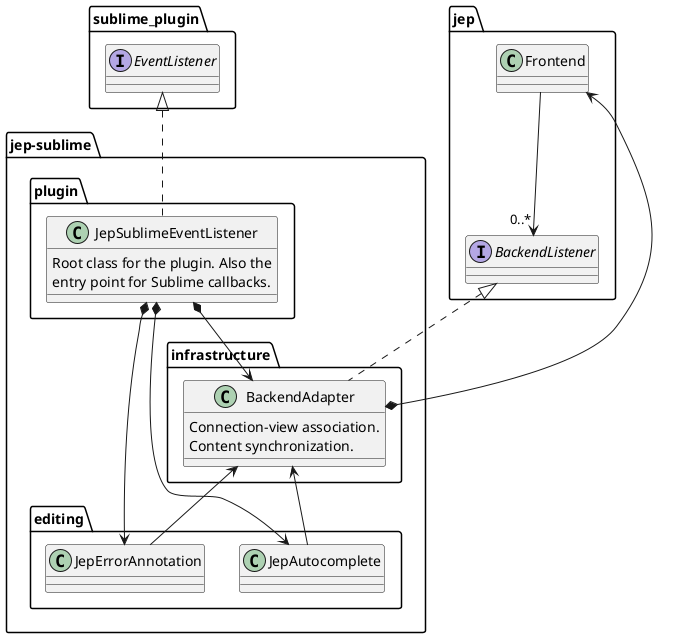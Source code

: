 @startuml

package sublime_plugin {
    interface EventListener
}

package jep {
    interface BackendListener
    class Frontend
}

package jep-sublime {

    package plugin {
        class JepSublimeEventListener {
            Root class for the plugin. Also the
            entry point for Sublime callbacks.
        }
    }

    package editing {
        class JepErrorAnnotation
        class JepAutocomplete
    }

    package infrastructure {
        class BackendAdapter {
            Connection-view association.
            Content synchronization.
        }
    }
}

EventListener <|.. JepSublimeEventListener
Frontend --> "0..*" BackendListener
BackendAdapter <-- JepErrorAnnotation
BackendAdapter <-- JepAutocomplete
BackendListener <|.. BackendAdapter
Frontend <--* BackendAdapter
JepSublimeEventListener *--> BackendAdapter
JepSublimeEventListener *--> JepErrorAnnotation
JepSublimeEventListener *--> JepAutocomplete

@enduml
